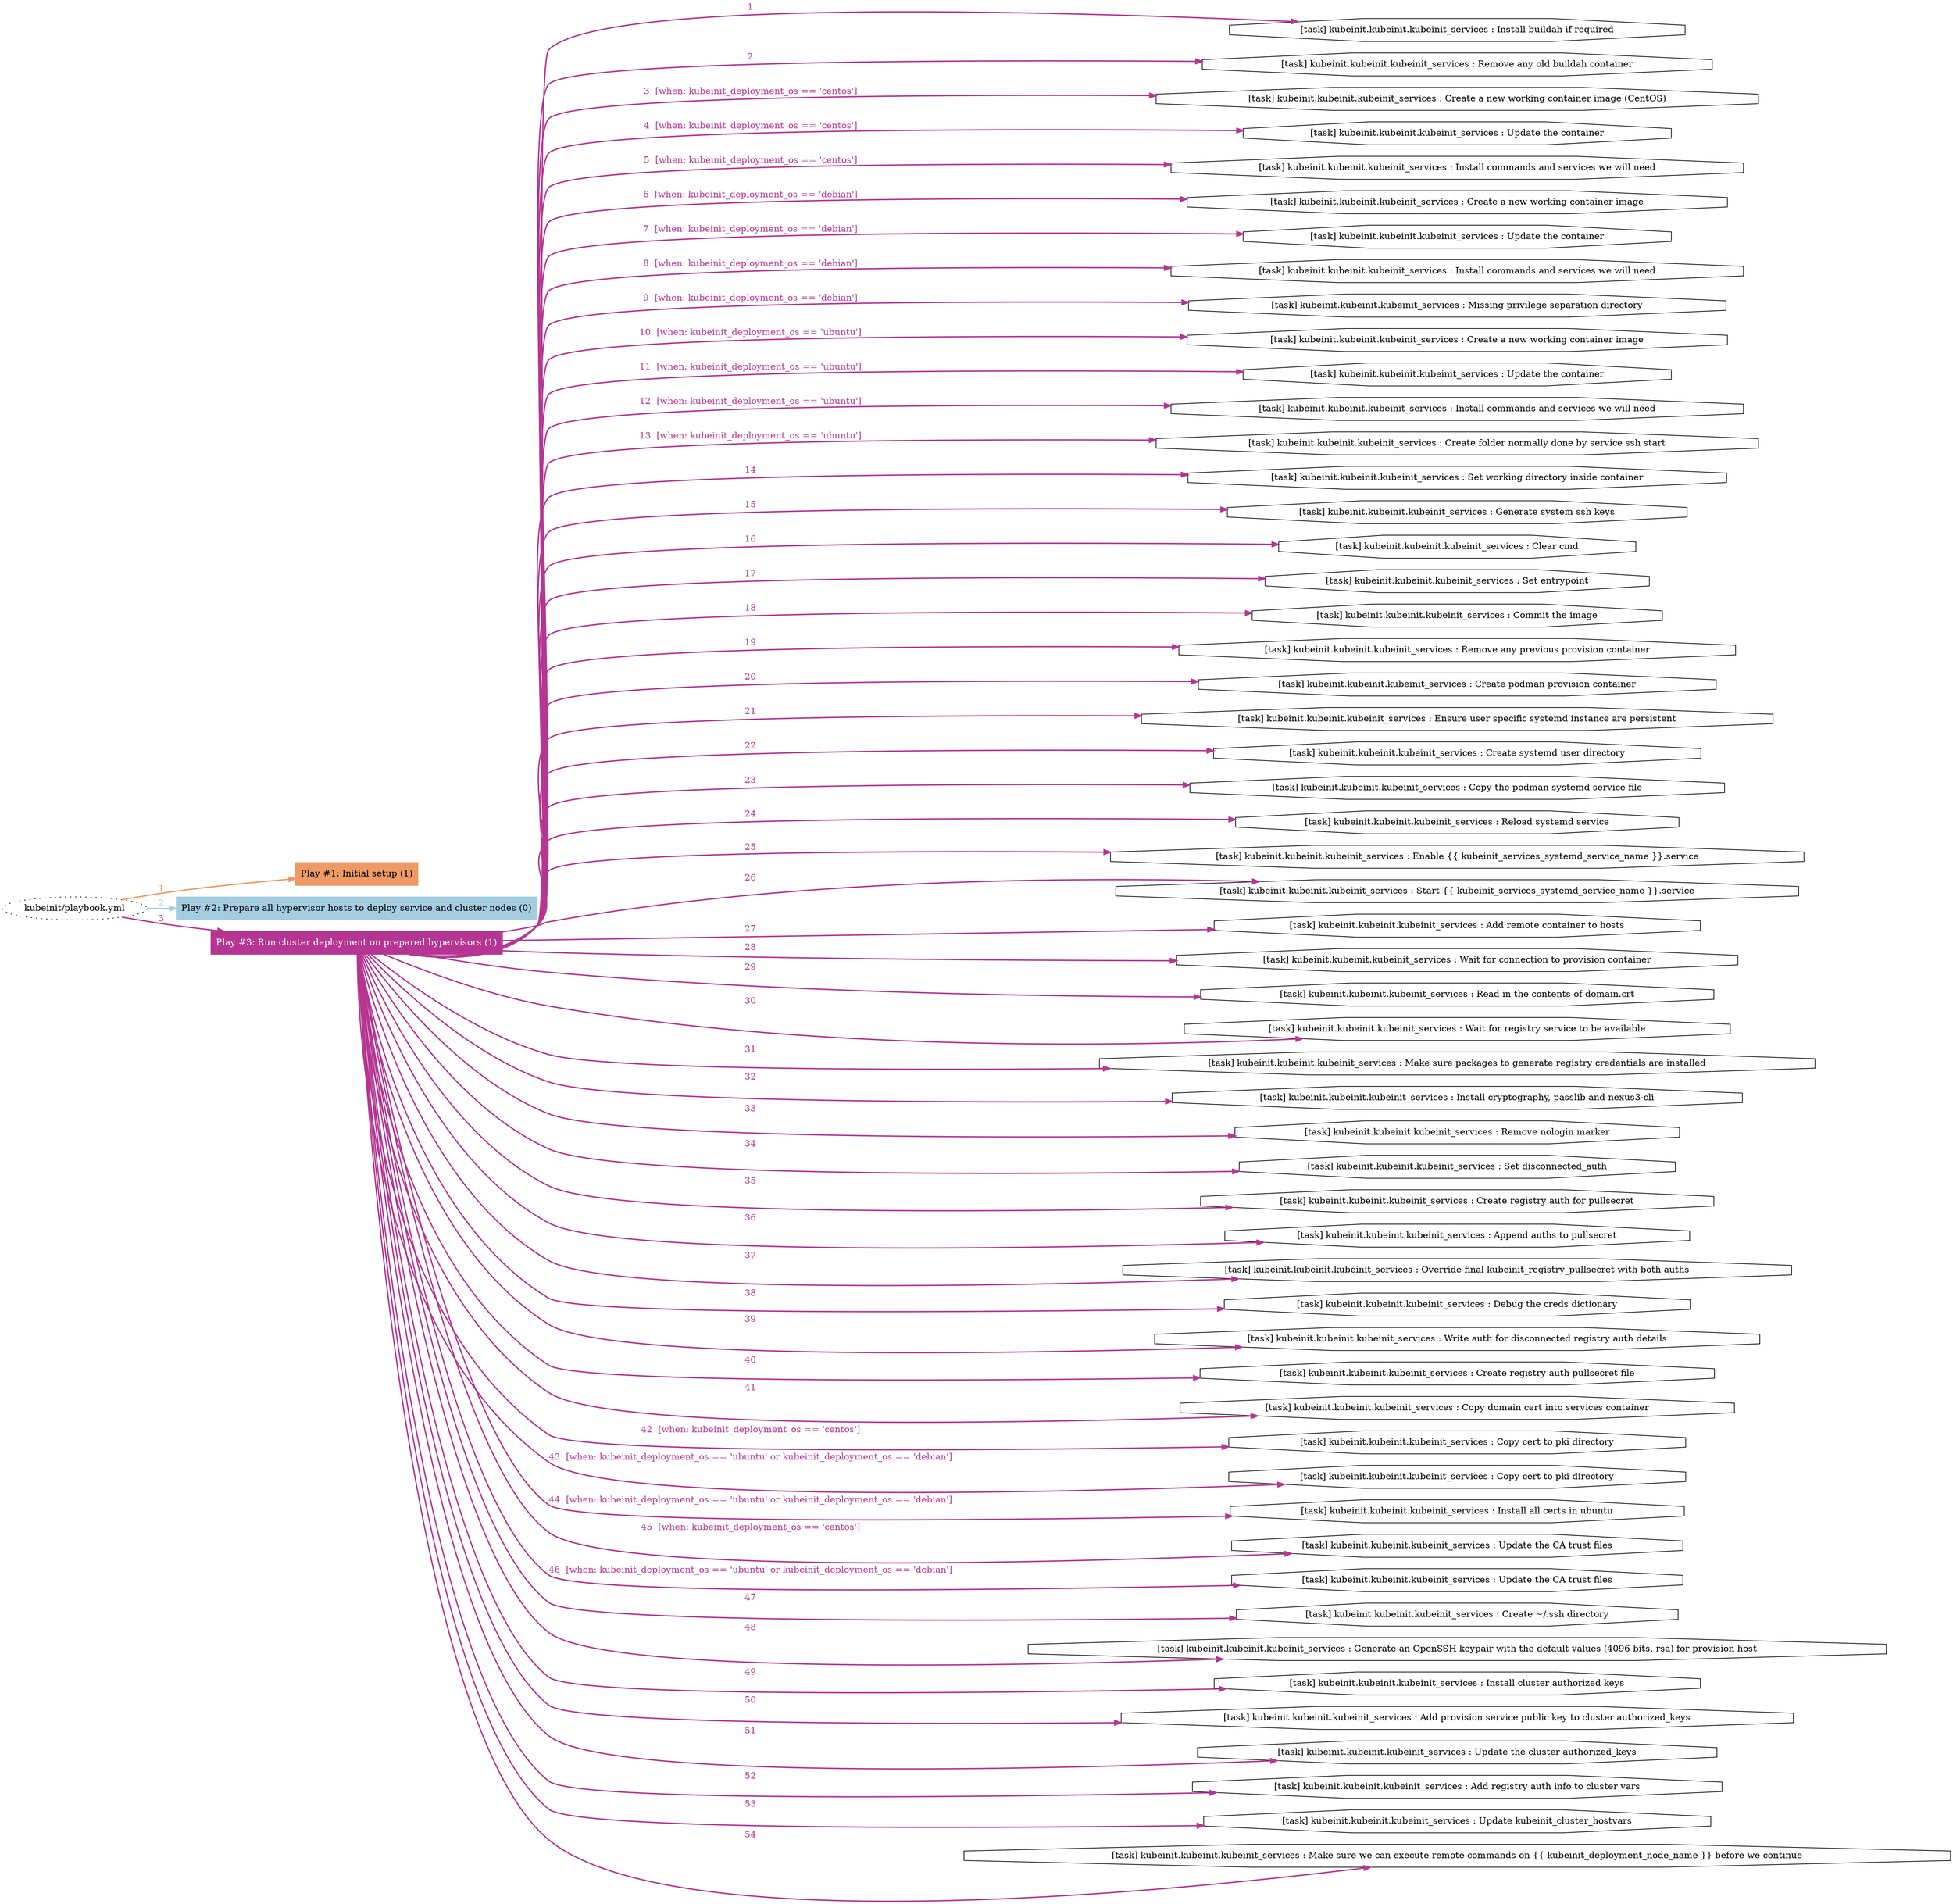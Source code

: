 digraph "kubeinit/playbook.yml "{
	graph [concentrate=true ordering=in rankdir=LR ratio=fill]
	edge [esep=5 sep=10]
	"kubeinit/playbook.yml" [id=root_node style=dotted]
	subgraph "Play #1: Initial setup (1) "{
		"Play #1: Initial setup (1)" [color="#ed9a66" fontcolor="#000000" id="play_ed323540-23ff-4e21-a635-a26473a46999" shape=box style=filled tooltip=localhost]
		"kubeinit/playbook.yml" -> "Play #1: Initial setup (1)" [label=1 color="#ed9a66" fontcolor="#ed9a66" id="edge_7bc95c55-a234-40f2-9300-5495a762a155" style=bold]
	}
	subgraph "Play #2: Prepare all hypervisor hosts to deploy service and cluster nodes (0) "{
		"Play #2: Prepare all hypervisor hosts to deploy service and cluster nodes (0)" [color="#a4ccdf" fontcolor="#000000" id="play_88428a1d-7740-442d-9e2d-33d7f87110f9" shape=box style=filled tooltip=""]
		"kubeinit/playbook.yml" -> "Play #2: Prepare all hypervisor hosts to deploy service and cluster nodes (0)" [label=2 color="#a4ccdf" fontcolor="#a4ccdf" id="edge_a33e2323-2319-448f-b74e-c44d5ccdde27" style=bold]
	}
	subgraph "Play #3: Run cluster deployment on prepared hypervisors (1) "{
		"Play #3: Run cluster deployment on prepared hypervisors (1)" [color="#b53692" fontcolor="#ffffff" id="play_747a26c9-a193-4c2c-8e6d-ef2b508c4dd0" shape=box style=filled tooltip=localhost]
		"kubeinit/playbook.yml" -> "Play #3: Run cluster deployment on prepared hypervisors (1)" [label=3 color="#b53692" fontcolor="#b53692" id="edge_0f4991e1-ba52-4e31-a342-85dd5db4e6b8" style=bold]
		"task_057821c7-b7e7-466b-9059-5fde83edd0da" [label="[task] kubeinit.kubeinit.kubeinit_services : Install buildah if required" id="task_057821c7-b7e7-466b-9059-5fde83edd0da" shape=octagon tooltip="[task] kubeinit.kubeinit.kubeinit_services : Install buildah if required"]
		"Play #3: Run cluster deployment on prepared hypervisors (1)" -> "task_057821c7-b7e7-466b-9059-5fde83edd0da" [label=1 color="#b53692" fontcolor="#b53692" id="edge_cd69cd28-c3e3-4f94-a5f3-e1df8d4bf286" style=bold]
		"task_be1601ed-d1ad-41ba-94f4-0d80078a6686" [label="[task] kubeinit.kubeinit.kubeinit_services : Remove any old buildah container" id="task_be1601ed-d1ad-41ba-94f4-0d80078a6686" shape=octagon tooltip="[task] kubeinit.kubeinit.kubeinit_services : Remove any old buildah container"]
		"Play #3: Run cluster deployment on prepared hypervisors (1)" -> "task_be1601ed-d1ad-41ba-94f4-0d80078a6686" [label=2 color="#b53692" fontcolor="#b53692" id="edge_5ce5c107-f9e5-48ec-899b-9f84f004be02" style=bold]
		"task_43b5a370-25c4-4183-8e32-6dc24c8d5950" [label="[task] kubeinit.kubeinit.kubeinit_services : Create a new working container image (CentOS)" id="task_43b5a370-25c4-4183-8e32-6dc24c8d5950" shape=octagon tooltip="[task] kubeinit.kubeinit.kubeinit_services : Create a new working container image (CentOS)"]
		"Play #3: Run cluster deployment on prepared hypervisors (1)" -> "task_43b5a370-25c4-4183-8e32-6dc24c8d5950" [label="3  [when: kubeinit_deployment_os == 'centos']" color="#b53692" fontcolor="#b53692" id="edge_afe0dc83-a352-4566-a3b7-eb9d5ce5c04a" style=bold]
		"task_0c57f0df-e5f2-4e79-a950-534954e24734" [label="[task] kubeinit.kubeinit.kubeinit_services : Update the container" id="task_0c57f0df-e5f2-4e79-a950-534954e24734" shape=octagon tooltip="[task] kubeinit.kubeinit.kubeinit_services : Update the container"]
		"Play #3: Run cluster deployment on prepared hypervisors (1)" -> "task_0c57f0df-e5f2-4e79-a950-534954e24734" [label="4  [when: kubeinit_deployment_os == 'centos']" color="#b53692" fontcolor="#b53692" id="edge_be8ddf28-39b9-4440-baec-1683e764a058" style=bold]
		"task_acdb1439-3863-4a06-bb1c-e03beeabce18" [label="[task] kubeinit.kubeinit.kubeinit_services : Install commands and services we will need" id="task_acdb1439-3863-4a06-bb1c-e03beeabce18" shape=octagon tooltip="[task] kubeinit.kubeinit.kubeinit_services : Install commands and services we will need"]
		"Play #3: Run cluster deployment on prepared hypervisors (1)" -> "task_acdb1439-3863-4a06-bb1c-e03beeabce18" [label="5  [when: kubeinit_deployment_os == 'centos']" color="#b53692" fontcolor="#b53692" id="edge_86424d89-c87e-4da9-9cf0-9be6c034266f" style=bold]
		"task_5ceb9772-c625-4d83-9444-e50560cf2ba4" [label="[task] kubeinit.kubeinit.kubeinit_services : Create a new working container image" id="task_5ceb9772-c625-4d83-9444-e50560cf2ba4" shape=octagon tooltip="[task] kubeinit.kubeinit.kubeinit_services : Create a new working container image"]
		"Play #3: Run cluster deployment on prepared hypervisors (1)" -> "task_5ceb9772-c625-4d83-9444-e50560cf2ba4" [label="6  [when: kubeinit_deployment_os == 'debian']" color="#b53692" fontcolor="#b53692" id="edge_3335418f-3526-4fc4-82c6-3508255ec16a" style=bold]
		"task_e16ece75-6520-4d56-a592-8c830779f00e" [label="[task] kubeinit.kubeinit.kubeinit_services : Update the container" id="task_e16ece75-6520-4d56-a592-8c830779f00e" shape=octagon tooltip="[task] kubeinit.kubeinit.kubeinit_services : Update the container"]
		"Play #3: Run cluster deployment on prepared hypervisors (1)" -> "task_e16ece75-6520-4d56-a592-8c830779f00e" [label="7  [when: kubeinit_deployment_os == 'debian']" color="#b53692" fontcolor="#b53692" id="edge_8b4211f5-b3f3-4fcb-b12a-b03dcb15fdc7" style=bold]
		"task_db15a5e8-fb6c-4123-a795-2050728de227" [label="[task] kubeinit.kubeinit.kubeinit_services : Install commands and services we will need" id="task_db15a5e8-fb6c-4123-a795-2050728de227" shape=octagon tooltip="[task] kubeinit.kubeinit.kubeinit_services : Install commands and services we will need"]
		"Play #3: Run cluster deployment on prepared hypervisors (1)" -> "task_db15a5e8-fb6c-4123-a795-2050728de227" [label="8  [when: kubeinit_deployment_os == 'debian']" color="#b53692" fontcolor="#b53692" id="edge_83bb5310-e973-4fd5-953d-6f5abb9a642f" style=bold]
		"task_d6b78733-de52-4d8c-b324-7bc2690dceb7" [label="[task] kubeinit.kubeinit.kubeinit_services : Missing privilege separation directory" id="task_d6b78733-de52-4d8c-b324-7bc2690dceb7" shape=octagon tooltip="[task] kubeinit.kubeinit.kubeinit_services : Missing privilege separation directory"]
		"Play #3: Run cluster deployment on prepared hypervisors (1)" -> "task_d6b78733-de52-4d8c-b324-7bc2690dceb7" [label="9  [when: kubeinit_deployment_os == 'debian']" color="#b53692" fontcolor="#b53692" id="edge_d0ab765a-cd27-46a6-bd8b-d7b794f91c54" style=bold]
		"task_9b059923-67a2-4499-a2e2-41174588b474" [label="[task] kubeinit.kubeinit.kubeinit_services : Create a new working container image" id="task_9b059923-67a2-4499-a2e2-41174588b474" shape=octagon tooltip="[task] kubeinit.kubeinit.kubeinit_services : Create a new working container image"]
		"Play #3: Run cluster deployment on prepared hypervisors (1)" -> "task_9b059923-67a2-4499-a2e2-41174588b474" [label="10  [when: kubeinit_deployment_os == 'ubuntu']" color="#b53692" fontcolor="#b53692" id="edge_53510661-6a1d-453c-9564-153e1801db29" style=bold]
		"task_aee66689-f02d-4839-af4b-1539a0450c22" [label="[task] kubeinit.kubeinit.kubeinit_services : Update the container" id="task_aee66689-f02d-4839-af4b-1539a0450c22" shape=octagon tooltip="[task] kubeinit.kubeinit.kubeinit_services : Update the container"]
		"Play #3: Run cluster deployment on prepared hypervisors (1)" -> "task_aee66689-f02d-4839-af4b-1539a0450c22" [label="11  [when: kubeinit_deployment_os == 'ubuntu']" color="#b53692" fontcolor="#b53692" id="edge_fcd53eb4-44bd-420e-aa9c-5dc804d275ed" style=bold]
		"task_aa5cfcd3-44d1-4f97-8579-101aa0506ea0" [label="[task] kubeinit.kubeinit.kubeinit_services : Install commands and services we will need" id="task_aa5cfcd3-44d1-4f97-8579-101aa0506ea0" shape=octagon tooltip="[task] kubeinit.kubeinit.kubeinit_services : Install commands and services we will need"]
		"Play #3: Run cluster deployment on prepared hypervisors (1)" -> "task_aa5cfcd3-44d1-4f97-8579-101aa0506ea0" [label="12  [when: kubeinit_deployment_os == 'ubuntu']" color="#b53692" fontcolor="#b53692" id="edge_b1149a79-3cff-4b1b-8d8b-89e83904c193" style=bold]
		"task_418f1897-574d-4e49-b064-b4ad735bc1bd" [label="[task] kubeinit.kubeinit.kubeinit_services : Create folder normally done by service ssh start" id="task_418f1897-574d-4e49-b064-b4ad735bc1bd" shape=octagon tooltip="[task] kubeinit.kubeinit.kubeinit_services : Create folder normally done by service ssh start"]
		"Play #3: Run cluster deployment on prepared hypervisors (1)" -> "task_418f1897-574d-4e49-b064-b4ad735bc1bd" [label="13  [when: kubeinit_deployment_os == 'ubuntu']" color="#b53692" fontcolor="#b53692" id="edge_4ea6fcf5-9f7c-41cd-a1f5-c708233f07f2" style=bold]
		"task_acd10564-1043-4620-803d-4004a10ebf39" [label="[task] kubeinit.kubeinit.kubeinit_services : Set working directory inside container" id="task_acd10564-1043-4620-803d-4004a10ebf39" shape=octagon tooltip="[task] kubeinit.kubeinit.kubeinit_services : Set working directory inside container"]
		"Play #3: Run cluster deployment on prepared hypervisors (1)" -> "task_acd10564-1043-4620-803d-4004a10ebf39" [label=14 color="#b53692" fontcolor="#b53692" id="edge_2e82b690-5993-49d3-a6c4-119e359fdfa5" style=bold]
		"task_a1486db6-22e1-4776-ab43-7c346fa9aba0" [label="[task] kubeinit.kubeinit.kubeinit_services : Generate system ssh keys" id="task_a1486db6-22e1-4776-ab43-7c346fa9aba0" shape=octagon tooltip="[task] kubeinit.kubeinit.kubeinit_services : Generate system ssh keys"]
		"Play #3: Run cluster deployment on prepared hypervisors (1)" -> "task_a1486db6-22e1-4776-ab43-7c346fa9aba0" [label=15 color="#b53692" fontcolor="#b53692" id="edge_25658301-40f0-4422-878a-3eafda00af1b" style=bold]
		"task_bf7838bd-1844-42f6-9a6f-67c56e96c927" [label="[task] kubeinit.kubeinit.kubeinit_services : Clear cmd" id="task_bf7838bd-1844-42f6-9a6f-67c56e96c927" shape=octagon tooltip="[task] kubeinit.kubeinit.kubeinit_services : Clear cmd"]
		"Play #3: Run cluster deployment on prepared hypervisors (1)" -> "task_bf7838bd-1844-42f6-9a6f-67c56e96c927" [label=16 color="#b53692" fontcolor="#b53692" id="edge_0980ad3c-c743-47d0-a754-e6c9379408b3" style=bold]
		"task_bb8b4de4-275a-4a65-aa07-d6732da9b1e1" [label="[task] kubeinit.kubeinit.kubeinit_services : Set entrypoint" id="task_bb8b4de4-275a-4a65-aa07-d6732da9b1e1" shape=octagon tooltip="[task] kubeinit.kubeinit.kubeinit_services : Set entrypoint"]
		"Play #3: Run cluster deployment on prepared hypervisors (1)" -> "task_bb8b4de4-275a-4a65-aa07-d6732da9b1e1" [label=17 color="#b53692" fontcolor="#b53692" id="edge_fca9da6e-6abe-4cde-93a1-131e58493ae1" style=bold]
		"task_212c2a79-dfe2-4d62-ba2a-366aace4c96c" [label="[task] kubeinit.kubeinit.kubeinit_services : Commit the image" id="task_212c2a79-dfe2-4d62-ba2a-366aace4c96c" shape=octagon tooltip="[task] kubeinit.kubeinit.kubeinit_services : Commit the image"]
		"Play #3: Run cluster deployment on prepared hypervisors (1)" -> "task_212c2a79-dfe2-4d62-ba2a-366aace4c96c" [label=18 color="#b53692" fontcolor="#b53692" id="edge_8c4cc062-2b7f-42fe-8169-d2fbfb0f8bb1" style=bold]
		"task_051bd097-1ac4-4ce4-865a-f025ab9bcf26" [label="[task] kubeinit.kubeinit.kubeinit_services : Remove any previous provision container" id="task_051bd097-1ac4-4ce4-865a-f025ab9bcf26" shape=octagon tooltip="[task] kubeinit.kubeinit.kubeinit_services : Remove any previous provision container"]
		"Play #3: Run cluster deployment on prepared hypervisors (1)" -> "task_051bd097-1ac4-4ce4-865a-f025ab9bcf26" [label=19 color="#b53692" fontcolor="#b53692" id="edge_ef29d428-bfda-4be2-bfe1-c3e5cbe17e59" style=bold]
		"task_528be5de-9433-4672-a801-3c76c222e32f" [label="[task] kubeinit.kubeinit.kubeinit_services : Create podman provision container" id="task_528be5de-9433-4672-a801-3c76c222e32f" shape=octagon tooltip="[task] kubeinit.kubeinit.kubeinit_services : Create podman provision container"]
		"Play #3: Run cluster deployment on prepared hypervisors (1)" -> "task_528be5de-9433-4672-a801-3c76c222e32f" [label=20 color="#b53692" fontcolor="#b53692" id="edge_3f05beb3-4de8-4e2f-a2c1-d997d302b091" style=bold]
		"task_40c20194-46d7-403b-b096-1cd86cde6339" [label="[task] kubeinit.kubeinit.kubeinit_services : Ensure user specific systemd instance are persistent" id="task_40c20194-46d7-403b-b096-1cd86cde6339" shape=octagon tooltip="[task] kubeinit.kubeinit.kubeinit_services : Ensure user specific systemd instance are persistent"]
		"Play #3: Run cluster deployment on prepared hypervisors (1)" -> "task_40c20194-46d7-403b-b096-1cd86cde6339" [label=21 color="#b53692" fontcolor="#b53692" id="edge_d12cf9b8-dc40-41f3-aca5-26b98ca98db0" style=bold]
		"task_1dca063b-6bee-4e40-abfd-7a2ed6095325" [label="[task] kubeinit.kubeinit.kubeinit_services : Create systemd user directory" id="task_1dca063b-6bee-4e40-abfd-7a2ed6095325" shape=octagon tooltip="[task] kubeinit.kubeinit.kubeinit_services : Create systemd user directory"]
		"Play #3: Run cluster deployment on prepared hypervisors (1)" -> "task_1dca063b-6bee-4e40-abfd-7a2ed6095325" [label=22 color="#b53692" fontcolor="#b53692" id="edge_2fde736e-957c-4d6c-8b52-d05e2ec73663" style=bold]
		"task_51d06a27-cce5-4056-9f1a-1aa0619272c4" [label="[task] kubeinit.kubeinit.kubeinit_services : Copy the podman systemd service file" id="task_51d06a27-cce5-4056-9f1a-1aa0619272c4" shape=octagon tooltip="[task] kubeinit.kubeinit.kubeinit_services : Copy the podman systemd service file"]
		"Play #3: Run cluster deployment on prepared hypervisors (1)" -> "task_51d06a27-cce5-4056-9f1a-1aa0619272c4" [label=23 color="#b53692" fontcolor="#b53692" id="edge_409f0817-e32f-4b53-aafb-43ccfc8be4c4" style=bold]
		"task_82db115f-0b46-4390-95b2-5d28664dbf2c" [label="[task] kubeinit.kubeinit.kubeinit_services : Reload systemd service" id="task_82db115f-0b46-4390-95b2-5d28664dbf2c" shape=octagon tooltip="[task] kubeinit.kubeinit.kubeinit_services : Reload systemd service"]
		"Play #3: Run cluster deployment on prepared hypervisors (1)" -> "task_82db115f-0b46-4390-95b2-5d28664dbf2c" [label=24 color="#b53692" fontcolor="#b53692" id="edge_cf35c2b5-122f-41bc-92a7-951d84fb4f8d" style=bold]
		"task_68239d6e-c795-4594-95cb-e18434b77c9f" [label="[task] kubeinit.kubeinit.kubeinit_services : Enable {{ kubeinit_services_systemd_service_name }}.service" id="task_68239d6e-c795-4594-95cb-e18434b77c9f" shape=octagon tooltip="[task] kubeinit.kubeinit.kubeinit_services : Enable {{ kubeinit_services_systemd_service_name }}.service"]
		"Play #3: Run cluster deployment on prepared hypervisors (1)" -> "task_68239d6e-c795-4594-95cb-e18434b77c9f" [label=25 color="#b53692" fontcolor="#b53692" id="edge_98f63a6f-e5ae-472c-899b-67348a4a60a0" style=bold]
		"task_1006ca54-a76e-4ee4-8f82-deea7a10aa42" [label="[task] kubeinit.kubeinit.kubeinit_services : Start {{ kubeinit_services_systemd_service_name }}.service" id="task_1006ca54-a76e-4ee4-8f82-deea7a10aa42" shape=octagon tooltip="[task] kubeinit.kubeinit.kubeinit_services : Start {{ kubeinit_services_systemd_service_name }}.service"]
		"Play #3: Run cluster deployment on prepared hypervisors (1)" -> "task_1006ca54-a76e-4ee4-8f82-deea7a10aa42" [label=26 color="#b53692" fontcolor="#b53692" id="edge_7032658c-9438-4527-9ebe-69e906638b8d" style=bold]
		"task_cee60ffa-33ab-46ae-aab1-bf9fa33a340c" [label="[task] kubeinit.kubeinit.kubeinit_services : Add remote container to hosts" id="task_cee60ffa-33ab-46ae-aab1-bf9fa33a340c" shape=octagon tooltip="[task] kubeinit.kubeinit.kubeinit_services : Add remote container to hosts"]
		"Play #3: Run cluster deployment on prepared hypervisors (1)" -> "task_cee60ffa-33ab-46ae-aab1-bf9fa33a340c" [label=27 color="#b53692" fontcolor="#b53692" id="edge_706e94e5-aa8c-4a05-969a-42369ca0673b" style=bold]
		"task_2a878648-4fad-4369-bcd7-288fcca90c41" [label="[task] kubeinit.kubeinit.kubeinit_services : Wait for connection to provision container" id="task_2a878648-4fad-4369-bcd7-288fcca90c41" shape=octagon tooltip="[task] kubeinit.kubeinit.kubeinit_services : Wait for connection to provision container"]
		"Play #3: Run cluster deployment on prepared hypervisors (1)" -> "task_2a878648-4fad-4369-bcd7-288fcca90c41" [label=28 color="#b53692" fontcolor="#b53692" id="edge_51bfa8cc-8646-4344-846f-d472d3934e48" style=bold]
		"task_81ec29bb-db66-443c-992d-4349daffdb96" [label="[task] kubeinit.kubeinit.kubeinit_services : Read in the contents of domain.crt" id="task_81ec29bb-db66-443c-992d-4349daffdb96" shape=octagon tooltip="[task] kubeinit.kubeinit.kubeinit_services : Read in the contents of domain.crt"]
		"Play #3: Run cluster deployment on prepared hypervisors (1)" -> "task_81ec29bb-db66-443c-992d-4349daffdb96" [label=29 color="#b53692" fontcolor="#b53692" id="edge_bee02e93-13d9-4cd1-b85b-dc7890e9f79f" style=bold]
		"task_2276857a-4561-459d-92f1-049bd0a48cee" [label="[task] kubeinit.kubeinit.kubeinit_services : Wait for registry service to be available" id="task_2276857a-4561-459d-92f1-049bd0a48cee" shape=octagon tooltip="[task] kubeinit.kubeinit.kubeinit_services : Wait for registry service to be available"]
		"Play #3: Run cluster deployment on prepared hypervisors (1)" -> "task_2276857a-4561-459d-92f1-049bd0a48cee" [label=30 color="#b53692" fontcolor="#b53692" id="edge_ba57acf6-61c9-46c5-a5fa-d57693c92345" style=bold]
		"task_30c5511e-5c20-4e78-8574-7f2708636c7f" [label="[task] kubeinit.kubeinit.kubeinit_services : Make sure packages to generate registry credentials are installed" id="task_30c5511e-5c20-4e78-8574-7f2708636c7f" shape=octagon tooltip="[task] kubeinit.kubeinit.kubeinit_services : Make sure packages to generate registry credentials are installed"]
		"Play #3: Run cluster deployment on prepared hypervisors (1)" -> "task_30c5511e-5c20-4e78-8574-7f2708636c7f" [label=31 color="#b53692" fontcolor="#b53692" id="edge_eca1773d-f33a-4fbc-a51f-334bfad2432a" style=bold]
		"task_720b3ec4-9700-4e0a-8c50-28bcae18a65d" [label="[task] kubeinit.kubeinit.kubeinit_services : Install cryptography, passlib and nexus3-cli" id="task_720b3ec4-9700-4e0a-8c50-28bcae18a65d" shape=octagon tooltip="[task] kubeinit.kubeinit.kubeinit_services : Install cryptography, passlib and nexus3-cli"]
		"Play #3: Run cluster deployment on prepared hypervisors (1)" -> "task_720b3ec4-9700-4e0a-8c50-28bcae18a65d" [label=32 color="#b53692" fontcolor="#b53692" id="edge_fe61725b-56dc-4e0c-a638-ea7241823c1a" style=bold]
		"task_6c4e70ac-eb07-4127-afe7-f1bcc0ff5647" [label="[task] kubeinit.kubeinit.kubeinit_services : Remove nologin marker" id="task_6c4e70ac-eb07-4127-afe7-f1bcc0ff5647" shape=octagon tooltip="[task] kubeinit.kubeinit.kubeinit_services : Remove nologin marker"]
		"Play #3: Run cluster deployment on prepared hypervisors (1)" -> "task_6c4e70ac-eb07-4127-afe7-f1bcc0ff5647" [label=33 color="#b53692" fontcolor="#b53692" id="edge_f4c44458-277f-40d2-ab93-014e76b0ea63" style=bold]
		"task_faaff714-ebb6-484d-a298-a50f620b3278" [label="[task] kubeinit.kubeinit.kubeinit_services : Set disconnected_auth" id="task_faaff714-ebb6-484d-a298-a50f620b3278" shape=octagon tooltip="[task] kubeinit.kubeinit.kubeinit_services : Set disconnected_auth"]
		"Play #3: Run cluster deployment on prepared hypervisors (1)" -> "task_faaff714-ebb6-484d-a298-a50f620b3278" [label=34 color="#b53692" fontcolor="#b53692" id="edge_83490b3a-34cb-4128-9a26-eb007db43bbf" style=bold]
		"task_9a3207b7-dc29-4762-b60c-16ef5882ecdb" [label="[task] kubeinit.kubeinit.kubeinit_services : Create registry auth for pullsecret" id="task_9a3207b7-dc29-4762-b60c-16ef5882ecdb" shape=octagon tooltip="[task] kubeinit.kubeinit.kubeinit_services : Create registry auth for pullsecret"]
		"Play #3: Run cluster deployment on prepared hypervisors (1)" -> "task_9a3207b7-dc29-4762-b60c-16ef5882ecdb" [label=35 color="#b53692" fontcolor="#b53692" id="edge_f8e9f9de-4797-4738-8c1b-b40d728c8c82" style=bold]
		"task_967ba6e2-3e7e-4942-ad2a-9be20b983a7c" [label="[task] kubeinit.kubeinit.kubeinit_services : Append auths to pullsecret" id="task_967ba6e2-3e7e-4942-ad2a-9be20b983a7c" shape=octagon tooltip="[task] kubeinit.kubeinit.kubeinit_services : Append auths to pullsecret"]
		"Play #3: Run cluster deployment on prepared hypervisors (1)" -> "task_967ba6e2-3e7e-4942-ad2a-9be20b983a7c" [label=36 color="#b53692" fontcolor="#b53692" id="edge_d84295a6-848a-49f3-95b1-847dd6f40b0b" style=bold]
		"task_4226b869-22b9-4763-8458-0c0947731bee" [label="[task] kubeinit.kubeinit.kubeinit_services : Override final kubeinit_registry_pullsecret with both auths" id="task_4226b869-22b9-4763-8458-0c0947731bee" shape=octagon tooltip="[task] kubeinit.kubeinit.kubeinit_services : Override final kubeinit_registry_pullsecret with both auths"]
		"Play #3: Run cluster deployment on prepared hypervisors (1)" -> "task_4226b869-22b9-4763-8458-0c0947731bee" [label=37 color="#b53692" fontcolor="#b53692" id="edge_5b509ee8-4653-495b-9745-62cd2f571d54" style=bold]
		"task_5b68cc66-ea51-4995-bd83-ed21e858ba9c" [label="[task] kubeinit.kubeinit.kubeinit_services : Debug the creds dictionary" id="task_5b68cc66-ea51-4995-bd83-ed21e858ba9c" shape=octagon tooltip="[task] kubeinit.kubeinit.kubeinit_services : Debug the creds dictionary"]
		"Play #3: Run cluster deployment on prepared hypervisors (1)" -> "task_5b68cc66-ea51-4995-bd83-ed21e858ba9c" [label=38 color="#b53692" fontcolor="#b53692" id="edge_ff18cf29-b052-4f72-b5e8-39edd0c5e05f" style=bold]
		"task_f10aebac-9ed7-4f0d-b239-d44c75c89937" [label="[task] kubeinit.kubeinit.kubeinit_services : Write auth for disconnected registry auth details" id="task_f10aebac-9ed7-4f0d-b239-d44c75c89937" shape=octagon tooltip="[task] kubeinit.kubeinit.kubeinit_services : Write auth for disconnected registry auth details"]
		"Play #3: Run cluster deployment on prepared hypervisors (1)" -> "task_f10aebac-9ed7-4f0d-b239-d44c75c89937" [label=39 color="#b53692" fontcolor="#b53692" id="edge_dab6cff6-ff93-4b13-9179-702a0065ac42" style=bold]
		"task_49bdee38-dbee-4434-8daf-636b73b3de74" [label="[task] kubeinit.kubeinit.kubeinit_services : Create registry auth pullsecret file" id="task_49bdee38-dbee-4434-8daf-636b73b3de74" shape=octagon tooltip="[task] kubeinit.kubeinit.kubeinit_services : Create registry auth pullsecret file"]
		"Play #3: Run cluster deployment on prepared hypervisors (1)" -> "task_49bdee38-dbee-4434-8daf-636b73b3de74" [label=40 color="#b53692" fontcolor="#b53692" id="edge_00902946-9093-437a-bb4c-54fb323d7e68" style=bold]
		"task_b61c95ad-3caf-4d21-be0d-ae1a58c78640" [label="[task] kubeinit.kubeinit.kubeinit_services : Copy domain cert into services container" id="task_b61c95ad-3caf-4d21-be0d-ae1a58c78640" shape=octagon tooltip="[task] kubeinit.kubeinit.kubeinit_services : Copy domain cert into services container"]
		"Play #3: Run cluster deployment on prepared hypervisors (1)" -> "task_b61c95ad-3caf-4d21-be0d-ae1a58c78640" [label=41 color="#b53692" fontcolor="#b53692" id="edge_5001f956-baa6-4878-ad0e-4b7a6e496b1f" style=bold]
		"task_a5a26d6e-456d-44f3-a2f6-91e58860dc12" [label="[task] kubeinit.kubeinit.kubeinit_services : Copy cert to pki directory" id="task_a5a26d6e-456d-44f3-a2f6-91e58860dc12" shape=octagon tooltip="[task] kubeinit.kubeinit.kubeinit_services : Copy cert to pki directory"]
		"Play #3: Run cluster deployment on prepared hypervisors (1)" -> "task_a5a26d6e-456d-44f3-a2f6-91e58860dc12" [label="42  [when: kubeinit_deployment_os == 'centos']" color="#b53692" fontcolor="#b53692" id="edge_db6c2efc-d4e2-4ae3-bf83-b30b07039ecd" style=bold]
		"task_080ae1f1-fce6-4b7e-8099-b0169cbdce83" [label="[task] kubeinit.kubeinit.kubeinit_services : Copy cert to pki directory" id="task_080ae1f1-fce6-4b7e-8099-b0169cbdce83" shape=octagon tooltip="[task] kubeinit.kubeinit.kubeinit_services : Copy cert to pki directory"]
		"Play #3: Run cluster deployment on prepared hypervisors (1)" -> "task_080ae1f1-fce6-4b7e-8099-b0169cbdce83" [label="43  [when: kubeinit_deployment_os == 'ubuntu' or kubeinit_deployment_os == 'debian']" color="#b53692" fontcolor="#b53692" id="edge_180feb47-ba63-4019-84b1-8d9d453882bd" style=bold]
		"task_cd8564fb-3433-41c7-999f-8bea62c809ca" [label="[task] kubeinit.kubeinit.kubeinit_services : Install all certs in ubuntu" id="task_cd8564fb-3433-41c7-999f-8bea62c809ca" shape=octagon tooltip="[task] kubeinit.kubeinit.kubeinit_services : Install all certs in ubuntu"]
		"Play #3: Run cluster deployment on prepared hypervisors (1)" -> "task_cd8564fb-3433-41c7-999f-8bea62c809ca" [label="44  [when: kubeinit_deployment_os == 'ubuntu' or kubeinit_deployment_os == 'debian']" color="#b53692" fontcolor="#b53692" id="edge_a5a38e37-6928-49ae-8785-55b3b1ec5542" style=bold]
		"task_20d96683-2d83-4234-b9d4-050052d9ecea" [label="[task] kubeinit.kubeinit.kubeinit_services : Update the CA trust files" id="task_20d96683-2d83-4234-b9d4-050052d9ecea" shape=octagon tooltip="[task] kubeinit.kubeinit.kubeinit_services : Update the CA trust files"]
		"Play #3: Run cluster deployment on prepared hypervisors (1)" -> "task_20d96683-2d83-4234-b9d4-050052d9ecea" [label="45  [when: kubeinit_deployment_os == 'centos']" color="#b53692" fontcolor="#b53692" id="edge_d4a041d1-85e4-498e-bf30-eecbac16363d" style=bold]
		"task_d58ce5bf-73d5-48c1-8528-62e0cfa6306f" [label="[task] kubeinit.kubeinit.kubeinit_services : Update the CA trust files" id="task_d58ce5bf-73d5-48c1-8528-62e0cfa6306f" shape=octagon tooltip="[task] kubeinit.kubeinit.kubeinit_services : Update the CA trust files"]
		"Play #3: Run cluster deployment on prepared hypervisors (1)" -> "task_d58ce5bf-73d5-48c1-8528-62e0cfa6306f" [label="46  [when: kubeinit_deployment_os == 'ubuntu' or kubeinit_deployment_os == 'debian']" color="#b53692" fontcolor="#b53692" id="edge_20acfae3-455a-4981-8b90-a292ed51c161" style=bold]
		"task_ec76cb0e-65ca-419e-8f79-2d2aae32f4cd" [label="[task] kubeinit.kubeinit.kubeinit_services : Create ~/.ssh directory" id="task_ec76cb0e-65ca-419e-8f79-2d2aae32f4cd" shape=octagon tooltip="[task] kubeinit.kubeinit.kubeinit_services : Create ~/.ssh directory"]
		"Play #3: Run cluster deployment on prepared hypervisors (1)" -> "task_ec76cb0e-65ca-419e-8f79-2d2aae32f4cd" [label=47 color="#b53692" fontcolor="#b53692" id="edge_d15ed029-e4a3-4cc9-9762-629c2018f139" style=bold]
		"task_fb70d3e0-e396-40b3-b2ae-f95e250463c5" [label="[task] kubeinit.kubeinit.kubeinit_services : Generate an OpenSSH keypair with the default values (4096 bits, rsa) for provision host" id="task_fb70d3e0-e396-40b3-b2ae-f95e250463c5" shape=octagon tooltip="[task] kubeinit.kubeinit.kubeinit_services : Generate an OpenSSH keypair with the default values (4096 bits, rsa) for provision host"]
		"Play #3: Run cluster deployment on prepared hypervisors (1)" -> "task_fb70d3e0-e396-40b3-b2ae-f95e250463c5" [label=48 color="#b53692" fontcolor="#b53692" id="edge_65559215-e57c-4df0-aaad-1006b8dd27c1" style=bold]
		"task_e3a60d76-9032-4b44-8f75-3c5bc13dc8a3" [label="[task] kubeinit.kubeinit.kubeinit_services : Install cluster authorized keys" id="task_e3a60d76-9032-4b44-8f75-3c5bc13dc8a3" shape=octagon tooltip="[task] kubeinit.kubeinit.kubeinit_services : Install cluster authorized keys"]
		"Play #3: Run cluster deployment on prepared hypervisors (1)" -> "task_e3a60d76-9032-4b44-8f75-3c5bc13dc8a3" [label=49 color="#b53692" fontcolor="#b53692" id="edge_d250dc5f-c7d3-4873-8906-2b22b70719da" style=bold]
		"task_c851d22d-707c-4eb7-af93-e3547f0b430b" [label="[task] kubeinit.kubeinit.kubeinit_services : Add provision service public key to cluster authorized_keys" id="task_c851d22d-707c-4eb7-af93-e3547f0b430b" shape=octagon tooltip="[task] kubeinit.kubeinit.kubeinit_services : Add provision service public key to cluster authorized_keys"]
		"Play #3: Run cluster deployment on prepared hypervisors (1)" -> "task_c851d22d-707c-4eb7-af93-e3547f0b430b" [label=50 color="#b53692" fontcolor="#b53692" id="edge_545dc66e-1cd7-47ef-9ecc-7cd9aa74a578" style=bold]
		"task_434968fc-8c37-4206-bde4-85e085d09539" [label="[task] kubeinit.kubeinit.kubeinit_services : Update the cluster authorized_keys" id="task_434968fc-8c37-4206-bde4-85e085d09539" shape=octagon tooltip="[task] kubeinit.kubeinit.kubeinit_services : Update the cluster authorized_keys"]
		"Play #3: Run cluster deployment on prepared hypervisors (1)" -> "task_434968fc-8c37-4206-bde4-85e085d09539" [label=51 color="#b53692" fontcolor="#b53692" id="edge_d3446a49-e955-4d80-9ccf-e04ca6feffe3" style=bold]
		"task_60389acc-2109-47f1-b24a-1cbf7732842e" [label="[task] kubeinit.kubeinit.kubeinit_services : Add registry auth info to cluster vars" id="task_60389acc-2109-47f1-b24a-1cbf7732842e" shape=octagon tooltip="[task] kubeinit.kubeinit.kubeinit_services : Add registry auth info to cluster vars"]
		"Play #3: Run cluster deployment on prepared hypervisors (1)" -> "task_60389acc-2109-47f1-b24a-1cbf7732842e" [label=52 color="#b53692" fontcolor="#b53692" id="edge_057976bc-7740-442c-9ebb-0df070cf7274" style=bold]
		"task_80f6943c-16c9-43f9-a46e-71899094138b" [label="[task] kubeinit.kubeinit.kubeinit_services : Update kubeinit_cluster_hostvars" id="task_80f6943c-16c9-43f9-a46e-71899094138b" shape=octagon tooltip="[task] kubeinit.kubeinit.kubeinit_services : Update kubeinit_cluster_hostvars"]
		"Play #3: Run cluster deployment on prepared hypervisors (1)" -> "task_80f6943c-16c9-43f9-a46e-71899094138b" [label=53 color="#b53692" fontcolor="#b53692" id="edge_0d261dfd-9efa-4a0f-9000-421844b5fb39" style=bold]
		"task_29581d70-423e-4222-bb15-4e5c3bccbb8b" [label="[task] kubeinit.kubeinit.kubeinit_services : Make sure we can execute remote commands on {{ kubeinit_deployment_node_name }} before we continue" id="task_29581d70-423e-4222-bb15-4e5c3bccbb8b" shape=octagon tooltip="[task] kubeinit.kubeinit.kubeinit_services : Make sure we can execute remote commands on {{ kubeinit_deployment_node_name }} before we continue"]
		"Play #3: Run cluster deployment on prepared hypervisors (1)" -> "task_29581d70-423e-4222-bb15-4e5c3bccbb8b" [label=54 color="#b53692" fontcolor="#b53692" id="edge_ca742341-5576-49a2-bc4e-a19b1f331531" style=bold]
	}
}
